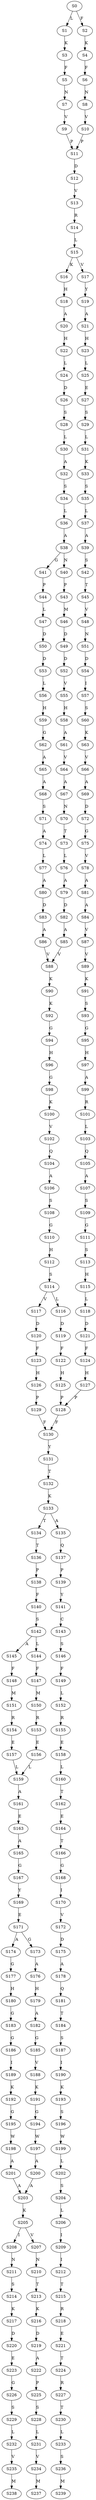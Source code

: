 strict digraph  {
	S0 -> S1 [ label = L ];
	S0 -> S2 [ label = F ];
	S1 -> S3 [ label = K ];
	S2 -> S4 [ label = K ];
	S3 -> S5 [ label = F ];
	S4 -> S6 [ label = F ];
	S5 -> S7 [ label = N ];
	S6 -> S8 [ label = N ];
	S7 -> S9 [ label = V ];
	S8 -> S10 [ label = V ];
	S9 -> S11 [ label = P ];
	S10 -> S11 [ label = P ];
	S11 -> S12 [ label = D ];
	S12 -> S13 [ label = V ];
	S13 -> S14 [ label = R ];
	S14 -> S15 [ label = L ];
	S15 -> S16 [ label = K ];
	S15 -> S17 [ label = V ];
	S16 -> S18 [ label = H ];
	S17 -> S19 [ label = Y ];
	S18 -> S20 [ label = A ];
	S19 -> S21 [ label = A ];
	S20 -> S22 [ label = H ];
	S21 -> S23 [ label = H ];
	S22 -> S24 [ label = L ];
	S23 -> S25 [ label = L ];
	S24 -> S26 [ label = D ];
	S25 -> S27 [ label = E ];
	S26 -> S28 [ label = S ];
	S27 -> S29 [ label = S ];
	S28 -> S30 [ label = L ];
	S29 -> S31 [ label = L ];
	S30 -> S32 [ label = A ];
	S31 -> S33 [ label = K ];
	S32 -> S34 [ label = S ];
	S33 -> S35 [ label = S ];
	S34 -> S36 [ label = L ];
	S35 -> S37 [ label = L ];
	S36 -> S38 [ label = A ];
	S37 -> S39 [ label = A ];
	S38 -> S40 [ label = N ];
	S38 -> S41 [ label = G ];
	S39 -> S42 [ label = S ];
	S40 -> S43 [ label = P ];
	S41 -> S44 [ label = P ];
	S42 -> S45 [ label = T ];
	S43 -> S46 [ label = M ];
	S44 -> S47 [ label = L ];
	S45 -> S48 [ label = V ];
	S46 -> S49 [ label = D ];
	S47 -> S50 [ label = D ];
	S48 -> S51 [ label = N ];
	S49 -> S52 [ label = D ];
	S50 -> S53 [ label = D ];
	S51 -> S54 [ label = D ];
	S52 -> S55 [ label = V ];
	S53 -> S56 [ label = L ];
	S54 -> S57 [ label = I ];
	S55 -> S58 [ label = H ];
	S56 -> S59 [ label = H ];
	S57 -> S60 [ label = S ];
	S58 -> S61 [ label = A ];
	S59 -> S62 [ label = G ];
	S60 -> S63 [ label = K ];
	S61 -> S64 [ label = V ];
	S62 -> S65 [ label = A ];
	S63 -> S66 [ label = V ];
	S64 -> S67 [ label = A ];
	S65 -> S68 [ label = A ];
	S66 -> S69 [ label = A ];
	S67 -> S70 [ label = N ];
	S68 -> S71 [ label = S ];
	S69 -> S72 [ label = D ];
	S70 -> S73 [ label = T ];
	S71 -> S74 [ label = A ];
	S72 -> S75 [ label = G ];
	S73 -> S76 [ label = L ];
	S74 -> S77 [ label = L ];
	S75 -> S78 [ label = V ];
	S76 -> S79 [ label = A ];
	S77 -> S80 [ label = A ];
	S78 -> S81 [ label = A ];
	S79 -> S82 [ label = D ];
	S80 -> S83 [ label = D ];
	S81 -> S84 [ label = A ];
	S82 -> S85 [ label = A ];
	S83 -> S86 [ label = A ];
	S84 -> S87 [ label = V ];
	S85 -> S88 [ label = V ];
	S86 -> S88 [ label = V ];
	S87 -> S89 [ label = V ];
	S88 -> S90 [ label = K ];
	S89 -> S91 [ label = K ];
	S90 -> S92 [ label = K ];
	S91 -> S93 [ label = S ];
	S92 -> S94 [ label = G ];
	S93 -> S95 [ label = G ];
	S94 -> S96 [ label = H ];
	S95 -> S97 [ label = H ];
	S96 -> S98 [ label = G ];
	S97 -> S99 [ label = A ];
	S98 -> S100 [ label = K ];
	S99 -> S101 [ label = R ];
	S100 -> S102 [ label = V ];
	S101 -> S103 [ label = L ];
	S102 -> S104 [ label = Q ];
	S103 -> S105 [ label = Q ];
	S104 -> S106 [ label = A ];
	S105 -> S107 [ label = A ];
	S106 -> S108 [ label = S ];
	S107 -> S109 [ label = S ];
	S108 -> S110 [ label = G ];
	S109 -> S111 [ label = G ];
	S110 -> S112 [ label = H ];
	S111 -> S113 [ label = S ];
	S112 -> S114 [ label = S ];
	S113 -> S115 [ label = H ];
	S114 -> S116 [ label = L ];
	S114 -> S117 [ label = V ];
	S115 -> S118 [ label = L ];
	S116 -> S119 [ label = D ];
	S117 -> S120 [ label = D ];
	S118 -> S121 [ label = D ];
	S119 -> S122 [ label = F ];
	S120 -> S123 [ label = F ];
	S121 -> S124 [ label = F ];
	S122 -> S125 [ label = H ];
	S123 -> S126 [ label = H ];
	S124 -> S127 [ label = H ];
	S125 -> S128 [ label = P ];
	S126 -> S129 [ label = P ];
	S127 -> S128 [ label = P ];
	S128 -> S130 [ label = F ];
	S129 -> S130 [ label = F ];
	S130 -> S131 [ label = Y ];
	S131 -> S132 [ label = T ];
	S132 -> S133 [ label = K ];
	S133 -> S134 [ label = T ];
	S133 -> S135 [ label = A ];
	S134 -> S136 [ label = T ];
	S135 -> S137 [ label = Q ];
	S136 -> S138 [ label = P ];
	S137 -> S139 [ label = P ];
	S138 -> S140 [ label = F ];
	S139 -> S141 [ label = Y ];
	S140 -> S142 [ label = S ];
	S141 -> S143 [ label = C ];
	S142 -> S144 [ label = L ];
	S142 -> S145 [ label = A ];
	S143 -> S146 [ label = S ];
	S144 -> S147 [ label = F ];
	S145 -> S148 [ label = F ];
	S146 -> S149 [ label = F ];
	S147 -> S150 [ label = M ];
	S148 -> S151 [ label = M ];
	S149 -> S152 [ label = L ];
	S150 -> S153 [ label = R ];
	S151 -> S154 [ label = R ];
	S152 -> S155 [ label = R ];
	S153 -> S156 [ label = E ];
	S154 -> S157 [ label = E ];
	S155 -> S158 [ label = E ];
	S156 -> S159 [ label = L ];
	S157 -> S159 [ label = L ];
	S158 -> S160 [ label = L ];
	S159 -> S161 [ label = A ];
	S160 -> S162 [ label = T ];
	S161 -> S163 [ label = E ];
	S162 -> S164 [ label = E ];
	S163 -> S165 [ label = A ];
	S164 -> S166 [ label = T ];
	S165 -> S167 [ label = G ];
	S166 -> S168 [ label = G ];
	S167 -> S169 [ label = Y ];
	S168 -> S170 [ label = I ];
	S169 -> S171 [ label = E ];
	S170 -> S172 [ label = V ];
	S171 -> S173 [ label = G ];
	S171 -> S174 [ label = A ];
	S172 -> S175 [ label = D ];
	S173 -> S176 [ label = A ];
	S174 -> S177 [ label = G ];
	S175 -> S178 [ label = A ];
	S176 -> S179 [ label = H ];
	S177 -> S180 [ label = H ];
	S178 -> S181 [ label = Q ];
	S179 -> S182 [ label = A ];
	S180 -> S183 [ label = G ];
	S181 -> S184 [ label = T ];
	S182 -> S185 [ label = G ];
	S183 -> S186 [ label = G ];
	S184 -> S187 [ label = S ];
	S185 -> S188 [ label = V ];
	S186 -> S189 [ label = I ];
	S187 -> S190 [ label = I ];
	S188 -> S191 [ label = K ];
	S189 -> S192 [ label = K ];
	S190 -> S193 [ label = K ];
	S191 -> S194 [ label = G ];
	S192 -> S195 [ label = G ];
	S193 -> S196 [ label = S ];
	S194 -> S197 [ label = W ];
	S195 -> S198 [ label = W ];
	S196 -> S199 [ label = W ];
	S197 -> S200 [ label = A ];
	S198 -> S201 [ label = A ];
	S199 -> S202 [ label = L ];
	S200 -> S203 [ label = A ];
	S201 -> S203 [ label = A ];
	S202 -> S204 [ label = S ];
	S203 -> S205 [ label = K ];
	S204 -> S206 [ label = L ];
	S205 -> S207 [ label = V ];
	S205 -> S208 [ label = I ];
	S206 -> S209 [ label = I ];
	S207 -> S210 [ label = N ];
	S208 -> S211 [ label = N ];
	S209 -> S212 [ label = I ];
	S210 -> S213 [ label = T ];
	S211 -> S214 [ label = S ];
	S212 -> S215 [ label = T ];
	S213 -> S216 [ label = K ];
	S214 -> S217 [ label = K ];
	S215 -> S218 [ label = R ];
	S216 -> S219 [ label = D ];
	S217 -> S220 [ label = D ];
	S218 -> S221 [ label = E ];
	S219 -> S222 [ label = A ];
	S220 -> S223 [ label = E ];
	S221 -> S224 [ label = T ];
	S222 -> S225 [ label = P ];
	S223 -> S226 [ label = G ];
	S224 -> S227 [ label = R ];
	S225 -> S228 [ label = S ];
	S226 -> S229 [ label = S ];
	S227 -> S230 [ label = T ];
	S228 -> S231 [ label = L ];
	S229 -> S232 [ label = L ];
	S230 -> S233 [ label = L ];
	S231 -> S234 [ label = V ];
	S232 -> S235 [ label = V ];
	S233 -> S236 [ label = S ];
	S234 -> S237 [ label = M ];
	S235 -> S238 [ label = M ];
	S236 -> S239 [ label = M ];
}
